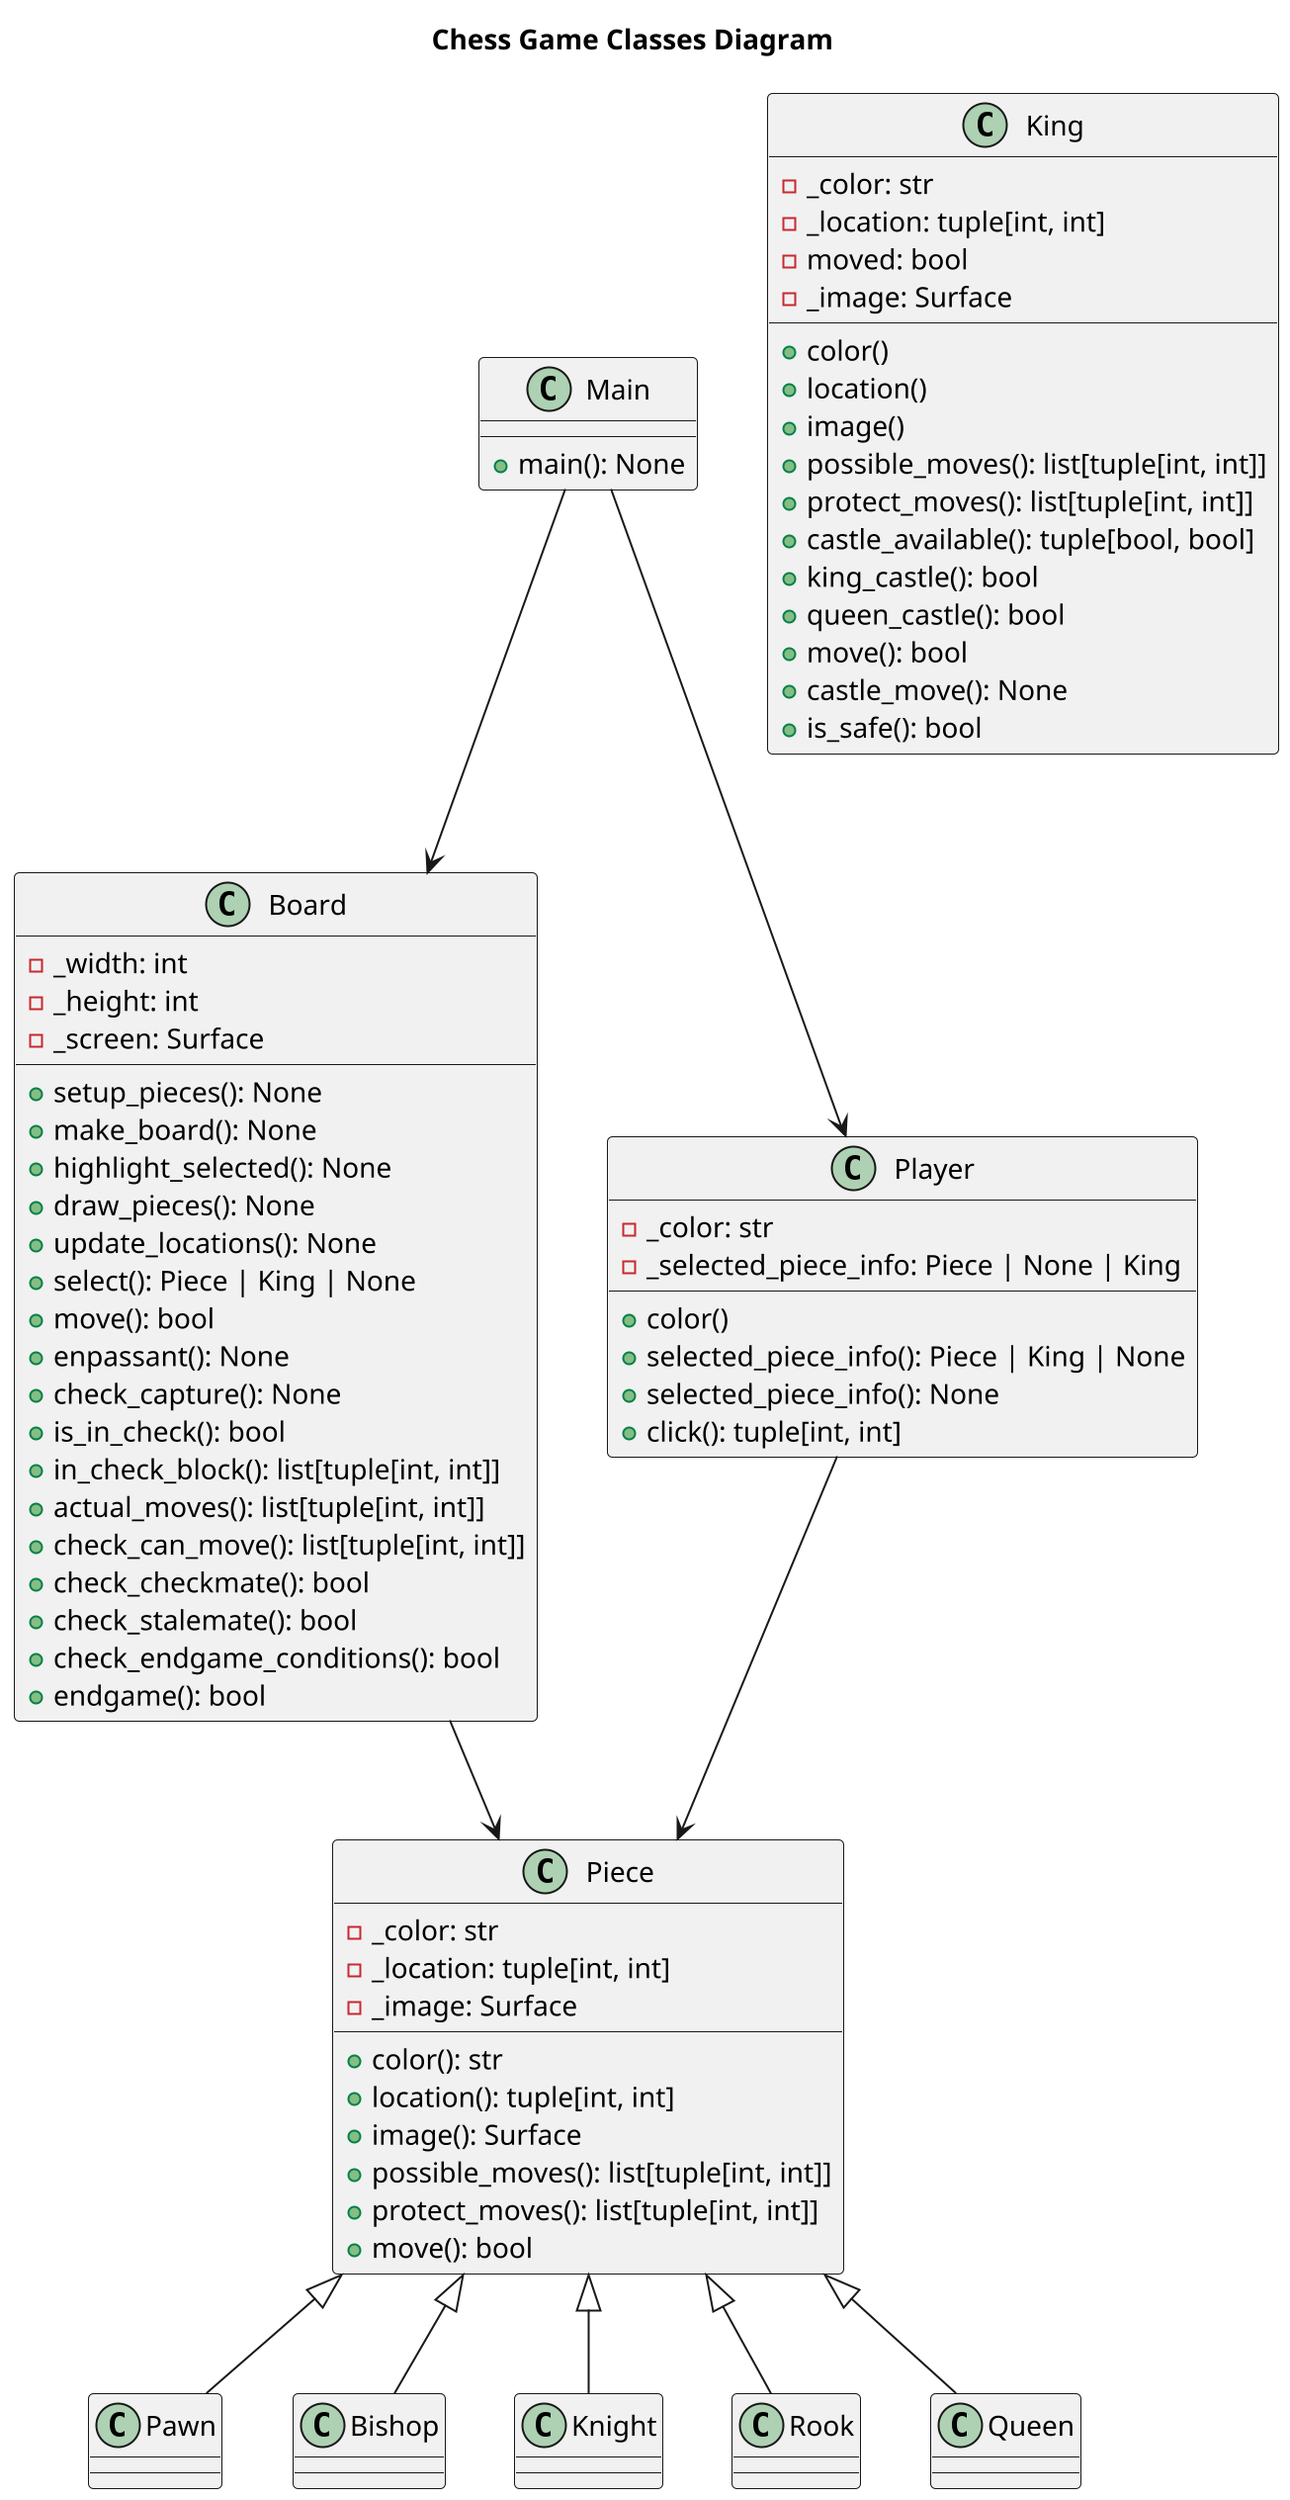 @startuml Chess Game Classes Diagram
scale 2
title "Chess Game Classes Diagram"
class Main {
    + main(): None
}

class Board {
    - _width: int
    - _height: int
    - _screen: Surface
    + setup_pieces(): None
    + make_board(): None
    + highlight_selected(): None
    + draw_pieces(): None
    + update_locations(): None
    + select(): Piece | King | None
    + move(): bool
    + enpassant(): None
    + check_capture(): None
    + is_in_check(): bool
    + in_check_block(): list[tuple[int, int]]
    + actual_moves(): list[tuple[int, int]]
    + check_can_move(): list[tuple[int, int]]
    + check_checkmate(): bool
    + check_stalemate(): bool
    + check_endgame_conditions(): bool
    + endgame(): bool
}

class Piece {
    - _color: str
    - _location: tuple[int, int]
    - _image: Surface
    + color(): str
    + location(): tuple[int, int]
    + image(): Surface
    + possible_moves(): list[tuple[int, int]]
    + protect_moves(): list[tuple[int, int]]
    + move(): bool
}

class Pawn
class Bishop
class Knight
class Rook
class Queen

class King {
    - _color: str
    - _location: tuple[int, int]
    - moved: bool
    - _image: Surface
    + color()
    + location()
    + image()
    + possible_moves(): list[tuple[int, int]]
    + protect_moves(): list[tuple[int, int]]
    + castle_available(): tuple[bool, bool]
    + king_castle(): bool
    + queen_castle(): bool
    + move(): bool
    + castle_move(): None
    + is_safe(): bool
}

class Player {
    - _color: str
    - _selected_piece_info: Piece | None | King
    + color()
    + selected_piece_info(): Piece | King | None
    + selected_piece_info(): None
    + click(): tuple[int, int]
}

Main --> Board
Main --> Player

Board --> Piece
Player --> Piece

Piece <|-- Pawn
Piece <|-- Bishop
Piece <|-- Knight
Piece <|-- Rook
Piece <|-- Queen

@enduml